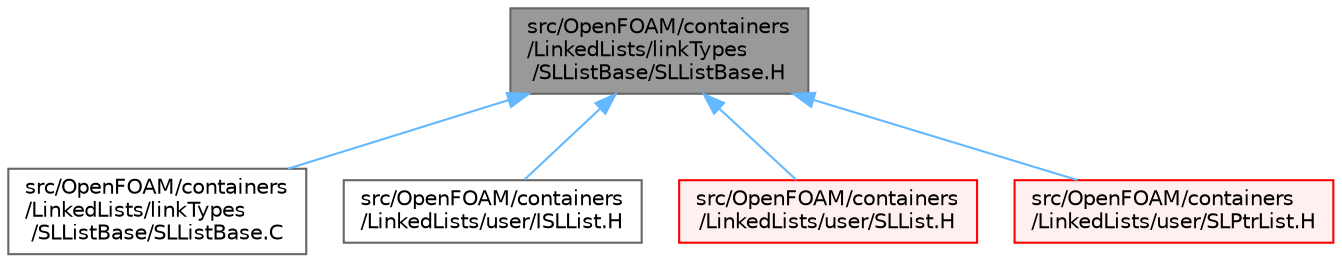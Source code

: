 digraph "src/OpenFOAM/containers/LinkedLists/linkTypes/SLListBase/SLListBase.H"
{
 // LATEX_PDF_SIZE
  bgcolor="transparent";
  edge [fontname=Helvetica,fontsize=10,labelfontname=Helvetica,labelfontsize=10];
  node [fontname=Helvetica,fontsize=10,shape=box,height=0.2,width=0.4];
  Node1 [id="Node000001",label="src/OpenFOAM/containers\l/LinkedLists/linkTypes\l/SLListBase/SLListBase.H",height=0.2,width=0.4,color="gray40", fillcolor="grey60", style="filled", fontcolor="black",tooltip=" "];
  Node1 -> Node2 [id="edge1_Node000001_Node000002",dir="back",color="steelblue1",style="solid",tooltip=" "];
  Node2 [id="Node000002",label="src/OpenFOAM/containers\l/LinkedLists/linkTypes\l/SLListBase/SLListBase.C",height=0.2,width=0.4,color="grey40", fillcolor="white", style="filled",URL="$SLListBase_8C.html",tooltip=" "];
  Node1 -> Node3 [id="edge2_Node000001_Node000003",dir="back",color="steelblue1",style="solid",tooltip=" "];
  Node3 [id="Node000003",label="src/OpenFOAM/containers\l/LinkedLists/user/ISLList.H",height=0.2,width=0.4,color="grey40", fillcolor="white", style="filled",URL="$ISLList_8H.html",tooltip="Intrusive singly-linked list."];
  Node1 -> Node4 [id="edge3_Node000001_Node000004",dir="back",color="steelblue1",style="solid",tooltip=" "];
  Node4 [id="Node000004",label="src/OpenFOAM/containers\l/LinkedLists/user/SLList.H",height=0.2,width=0.4,color="red", fillcolor="#FFF0F0", style="filled",URL="$SLList_8H.html",tooltip="Non-intrusive singly-linked list."];
  Node1 -> Node8105 [id="edge4_Node000001_Node008105",dir="back",color="steelblue1",style="solid",tooltip=" "];
  Node8105 [id="Node008105",label="src/OpenFOAM/containers\l/LinkedLists/user/SLPtrList.H",height=0.2,width=0.4,color="red", fillcolor="#FFF0F0", style="filled",URL="$SLPtrList_8H.html",tooltip="Non-intrusive singly-linked pointer list."];
}
